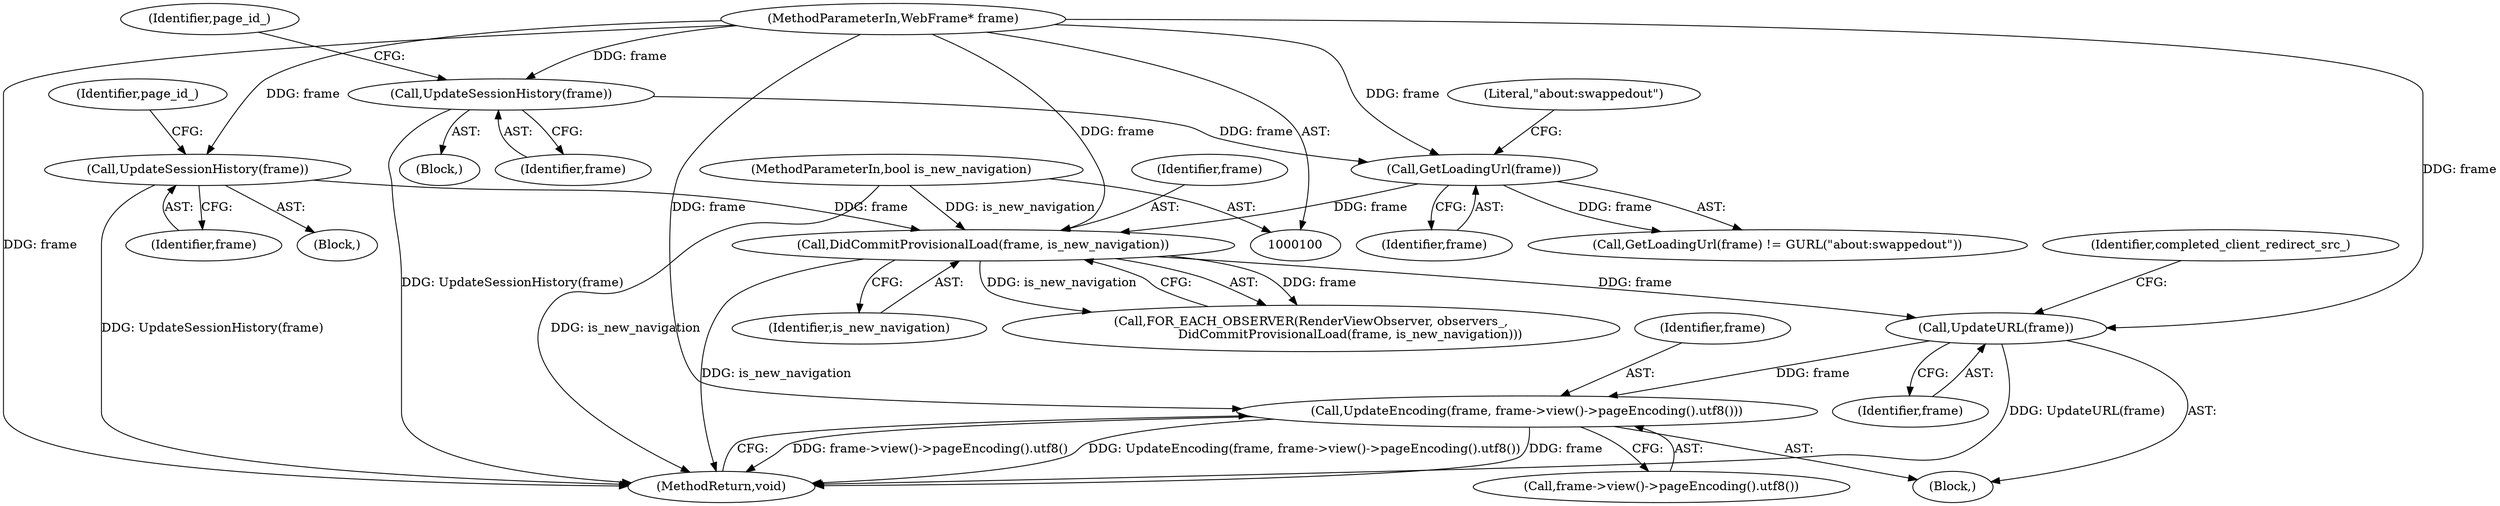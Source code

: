 digraph "1_Chrome_58436a1770176ece2c02b28a57bba2a89db5d58b_2@pointer" {
"1000207" [label="(Call,UpdateURL(frame))"];
"1000202" [label="(Call,DidCommitProvisionalLoad(frame, is_new_navigation))"];
"1000128" [label="(Call,GetLoadingUrl(frame))"];
"1000120" [label="(Call,UpdateSessionHistory(frame))"];
"1000101" [label="(MethodParameterIn,WebFrame* frame)"];
"1000173" [label="(Call,UpdateSessionHistory(frame))"];
"1000102" [label="(MethodParameterIn,bool is_new_navigation)"];
"1000212" [label="(Call,UpdateEncoding(frame, frame->view()->pageEncoding().utf8()))"];
"1000208" [label="(Identifier,frame)"];
"1000215" [label="(MethodReturn,void)"];
"1000176" [label="(Identifier,page_id_)"];
"1000121" [label="(Identifier,frame)"];
"1000213" [label="(Identifier,frame)"];
"1000212" [label="(Call,UpdateEncoding(frame, frame->view()->pageEncoding().utf8()))"];
"1000207" [label="(Call,UpdateURL(frame))"];
"1000127" [label="(Call,GetLoadingUrl(frame) != GURL(\"about:swappedout\"))"];
"1000210" [label="(Identifier,completed_client_redirect_src_)"];
"1000120" [label="(Call,UpdateSessionHistory(frame))"];
"1000173" [label="(Call,UpdateSessionHistory(frame))"];
"1000131" [label="(Literal,\"about:swappedout\")"];
"1000103" [label="(Block,)"];
"1000172" [label="(Block,)"];
"1000102" [label="(MethodParameterIn,bool is_new_navigation)"];
"1000203" [label="(Identifier,frame)"];
"1000128" [label="(Call,GetLoadingUrl(frame))"];
"1000214" [label="(Call,frame->view()->pageEncoding().utf8())"];
"1000129" [label="(Identifier,frame)"];
"1000119" [label="(Block,)"];
"1000101" [label="(MethodParameterIn,WebFrame* frame)"];
"1000174" [label="(Identifier,frame)"];
"1000123" [label="(Identifier,page_id_)"];
"1000202" [label="(Call,DidCommitProvisionalLoad(frame, is_new_navigation))"];
"1000199" [label="(Call,FOR_EACH_OBSERVER(RenderViewObserver, observers_,\n                    DidCommitProvisionalLoad(frame, is_new_navigation)))"];
"1000204" [label="(Identifier,is_new_navigation)"];
"1000207" -> "1000103"  [label="AST: "];
"1000207" -> "1000208"  [label="CFG: "];
"1000208" -> "1000207"  [label="AST: "];
"1000210" -> "1000207"  [label="CFG: "];
"1000207" -> "1000215"  [label="DDG: UpdateURL(frame)"];
"1000202" -> "1000207"  [label="DDG: frame"];
"1000101" -> "1000207"  [label="DDG: frame"];
"1000207" -> "1000212"  [label="DDG: frame"];
"1000202" -> "1000199"  [label="AST: "];
"1000202" -> "1000204"  [label="CFG: "];
"1000203" -> "1000202"  [label="AST: "];
"1000204" -> "1000202"  [label="AST: "];
"1000199" -> "1000202"  [label="CFG: "];
"1000202" -> "1000215"  [label="DDG: is_new_navigation"];
"1000202" -> "1000199"  [label="DDG: frame"];
"1000202" -> "1000199"  [label="DDG: is_new_navigation"];
"1000128" -> "1000202"  [label="DDG: frame"];
"1000173" -> "1000202"  [label="DDG: frame"];
"1000101" -> "1000202"  [label="DDG: frame"];
"1000102" -> "1000202"  [label="DDG: is_new_navigation"];
"1000128" -> "1000127"  [label="AST: "];
"1000128" -> "1000129"  [label="CFG: "];
"1000129" -> "1000128"  [label="AST: "];
"1000131" -> "1000128"  [label="CFG: "];
"1000128" -> "1000127"  [label="DDG: frame"];
"1000120" -> "1000128"  [label="DDG: frame"];
"1000101" -> "1000128"  [label="DDG: frame"];
"1000120" -> "1000119"  [label="AST: "];
"1000120" -> "1000121"  [label="CFG: "];
"1000121" -> "1000120"  [label="AST: "];
"1000123" -> "1000120"  [label="CFG: "];
"1000120" -> "1000215"  [label="DDG: UpdateSessionHistory(frame)"];
"1000101" -> "1000120"  [label="DDG: frame"];
"1000101" -> "1000100"  [label="AST: "];
"1000101" -> "1000215"  [label="DDG: frame"];
"1000101" -> "1000173"  [label="DDG: frame"];
"1000101" -> "1000212"  [label="DDG: frame"];
"1000173" -> "1000172"  [label="AST: "];
"1000173" -> "1000174"  [label="CFG: "];
"1000174" -> "1000173"  [label="AST: "];
"1000176" -> "1000173"  [label="CFG: "];
"1000173" -> "1000215"  [label="DDG: UpdateSessionHistory(frame)"];
"1000102" -> "1000100"  [label="AST: "];
"1000102" -> "1000215"  [label="DDG: is_new_navigation"];
"1000212" -> "1000103"  [label="AST: "];
"1000212" -> "1000214"  [label="CFG: "];
"1000213" -> "1000212"  [label="AST: "];
"1000214" -> "1000212"  [label="AST: "];
"1000215" -> "1000212"  [label="CFG: "];
"1000212" -> "1000215"  [label="DDG: frame->view()->pageEncoding().utf8()"];
"1000212" -> "1000215"  [label="DDG: UpdateEncoding(frame, frame->view()->pageEncoding().utf8())"];
"1000212" -> "1000215"  [label="DDG: frame"];
}
